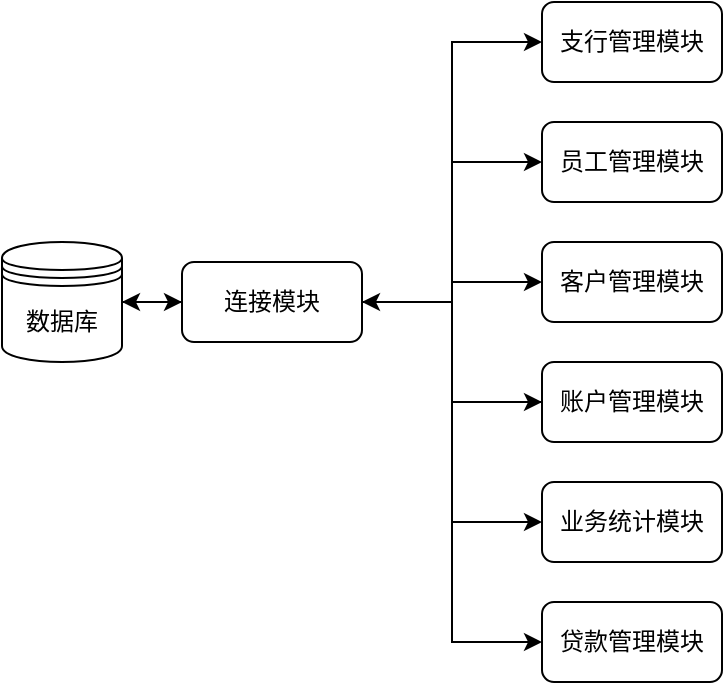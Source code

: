 <mxfile version="14.8.4" type="github">
  <diagram id="prtHgNgQTEPvFCAcTncT" name="Page-1">
    <mxGraphModel dx="1219" dy="550" grid="1" gridSize="10" guides="1" tooltips="1" connect="1" arrows="1" fold="1" page="1" pageScale="1" pageWidth="827" pageHeight="1169" math="0" shadow="0">
      <root>
        <mxCell id="0" />
        <mxCell id="1" parent="0" />
        <mxCell id="usc_Tm3Q-d2UaEJACpp6-23" style="edgeStyle=orthogonalEdgeStyle;rounded=0;orthogonalLoop=1;jettySize=auto;html=1;exitX=1;exitY=0.5;exitDx=0;exitDy=0;entryX=0;entryY=0.5;entryDx=0;entryDy=0;" edge="1" parent="1" source="usc_Tm3Q-d2UaEJACpp6-2" target="usc_Tm3Q-d2UaEJACpp6-3">
          <mxGeometry relative="1" as="geometry" />
        </mxCell>
        <mxCell id="usc_Tm3Q-d2UaEJACpp6-2" value="数据库" style="shape=datastore;whiteSpace=wrap;html=1;" vertex="1" parent="1">
          <mxGeometry x="160" y="180" width="60" height="60" as="geometry" />
        </mxCell>
        <mxCell id="usc_Tm3Q-d2UaEJACpp6-16" style="edgeStyle=orthogonalEdgeStyle;rounded=0;orthogonalLoop=1;jettySize=auto;html=1;exitX=1;exitY=0.5;exitDx=0;exitDy=0;entryX=0;entryY=0.5;entryDx=0;entryDy=0;" edge="1" parent="1" source="usc_Tm3Q-d2UaEJACpp6-3" target="usc_Tm3Q-d2UaEJACpp6-10">
          <mxGeometry relative="1" as="geometry">
            <Array as="points">
              <mxPoint x="385" y="210" />
              <mxPoint x="385" y="80" />
            </Array>
          </mxGeometry>
        </mxCell>
        <mxCell id="usc_Tm3Q-d2UaEJACpp6-17" style="edgeStyle=orthogonalEdgeStyle;rounded=0;orthogonalLoop=1;jettySize=auto;html=1;exitX=1;exitY=0.5;exitDx=0;exitDy=0;entryX=0;entryY=0.5;entryDx=0;entryDy=0;" edge="1" parent="1" source="usc_Tm3Q-d2UaEJACpp6-3" target="usc_Tm3Q-d2UaEJACpp6-11">
          <mxGeometry relative="1" as="geometry" />
        </mxCell>
        <mxCell id="usc_Tm3Q-d2UaEJACpp6-18" style="edgeStyle=orthogonalEdgeStyle;rounded=0;orthogonalLoop=1;jettySize=auto;html=1;exitX=1;exitY=0.5;exitDx=0;exitDy=0;" edge="1" parent="1" source="usc_Tm3Q-d2UaEJACpp6-3" target="usc_Tm3Q-d2UaEJACpp6-12">
          <mxGeometry relative="1" as="geometry" />
        </mxCell>
        <mxCell id="usc_Tm3Q-d2UaEJACpp6-19" style="edgeStyle=orthogonalEdgeStyle;rounded=0;orthogonalLoop=1;jettySize=auto;html=1;exitX=1;exitY=0.5;exitDx=0;exitDy=0;entryX=0;entryY=0.5;entryDx=0;entryDy=0;" edge="1" parent="1" source="usc_Tm3Q-d2UaEJACpp6-3" target="usc_Tm3Q-d2UaEJACpp6-13">
          <mxGeometry relative="1" as="geometry" />
        </mxCell>
        <mxCell id="usc_Tm3Q-d2UaEJACpp6-21" style="edgeStyle=orthogonalEdgeStyle;rounded=0;orthogonalLoop=1;jettySize=auto;html=1;exitX=1;exitY=0.5;exitDx=0;exitDy=0;entryX=0;entryY=0.5;entryDx=0;entryDy=0;" edge="1" parent="1" source="usc_Tm3Q-d2UaEJACpp6-3" target="usc_Tm3Q-d2UaEJACpp6-14">
          <mxGeometry relative="1" as="geometry" />
        </mxCell>
        <mxCell id="usc_Tm3Q-d2UaEJACpp6-22" style="edgeStyle=orthogonalEdgeStyle;rounded=0;orthogonalLoop=1;jettySize=auto;html=1;exitX=0;exitY=0.5;exitDx=0;exitDy=0;entryX=1;entryY=0.5;entryDx=0;entryDy=0;" edge="1" parent="1" source="usc_Tm3Q-d2UaEJACpp6-3" target="usc_Tm3Q-d2UaEJACpp6-2">
          <mxGeometry relative="1" as="geometry" />
        </mxCell>
        <mxCell id="usc_Tm3Q-d2UaEJACpp6-25" style="edgeStyle=orthogonalEdgeStyle;rounded=0;orthogonalLoop=1;jettySize=auto;html=1;exitX=1;exitY=0.5;exitDx=0;exitDy=0;entryX=0;entryY=0.5;entryDx=0;entryDy=0;" edge="1" parent="1" source="usc_Tm3Q-d2UaEJACpp6-3" target="usc_Tm3Q-d2UaEJACpp6-24">
          <mxGeometry relative="1" as="geometry" />
        </mxCell>
        <mxCell id="usc_Tm3Q-d2UaEJACpp6-3" value="连接模块" style="rounded=1;whiteSpace=wrap;html=1;" vertex="1" parent="1">
          <mxGeometry x="250" y="190" width="90" height="40" as="geometry" />
        </mxCell>
        <mxCell id="usc_Tm3Q-d2UaEJACpp6-10" value="支行管理模块" style="rounded=1;whiteSpace=wrap;html=1;" vertex="1" parent="1">
          <mxGeometry x="430" y="60" width="90" height="40" as="geometry" />
        </mxCell>
        <mxCell id="usc_Tm3Q-d2UaEJACpp6-11" value="员工管理模块" style="rounded=1;whiteSpace=wrap;html=1;" vertex="1" parent="1">
          <mxGeometry x="430" y="120" width="90" height="40" as="geometry" />
        </mxCell>
        <mxCell id="usc_Tm3Q-d2UaEJACpp6-12" value="客户管理模块" style="rounded=1;whiteSpace=wrap;html=1;" vertex="1" parent="1">
          <mxGeometry x="430" y="180" width="90" height="40" as="geometry" />
        </mxCell>
        <mxCell id="usc_Tm3Q-d2UaEJACpp6-20" style="edgeStyle=orthogonalEdgeStyle;rounded=0;orthogonalLoop=1;jettySize=auto;html=1;exitX=0;exitY=0.5;exitDx=0;exitDy=0;entryX=1;entryY=0.5;entryDx=0;entryDy=0;" edge="1" parent="1" source="usc_Tm3Q-d2UaEJACpp6-13" target="usc_Tm3Q-d2UaEJACpp6-3">
          <mxGeometry relative="1" as="geometry" />
        </mxCell>
        <mxCell id="usc_Tm3Q-d2UaEJACpp6-13" value="账户管理模块" style="rounded=1;whiteSpace=wrap;html=1;" vertex="1" parent="1">
          <mxGeometry x="430" y="240" width="90" height="40" as="geometry" />
        </mxCell>
        <mxCell id="usc_Tm3Q-d2UaEJACpp6-14" value="业务统计模块" style="rounded=1;whiteSpace=wrap;html=1;" vertex="1" parent="1">
          <mxGeometry x="430" y="300" width="90" height="40" as="geometry" />
        </mxCell>
        <mxCell id="usc_Tm3Q-d2UaEJACpp6-24" value="贷款管理模块" style="rounded=1;whiteSpace=wrap;html=1;" vertex="1" parent="1">
          <mxGeometry x="430" y="360" width="90" height="40" as="geometry" />
        </mxCell>
      </root>
    </mxGraphModel>
  </diagram>
</mxfile>
